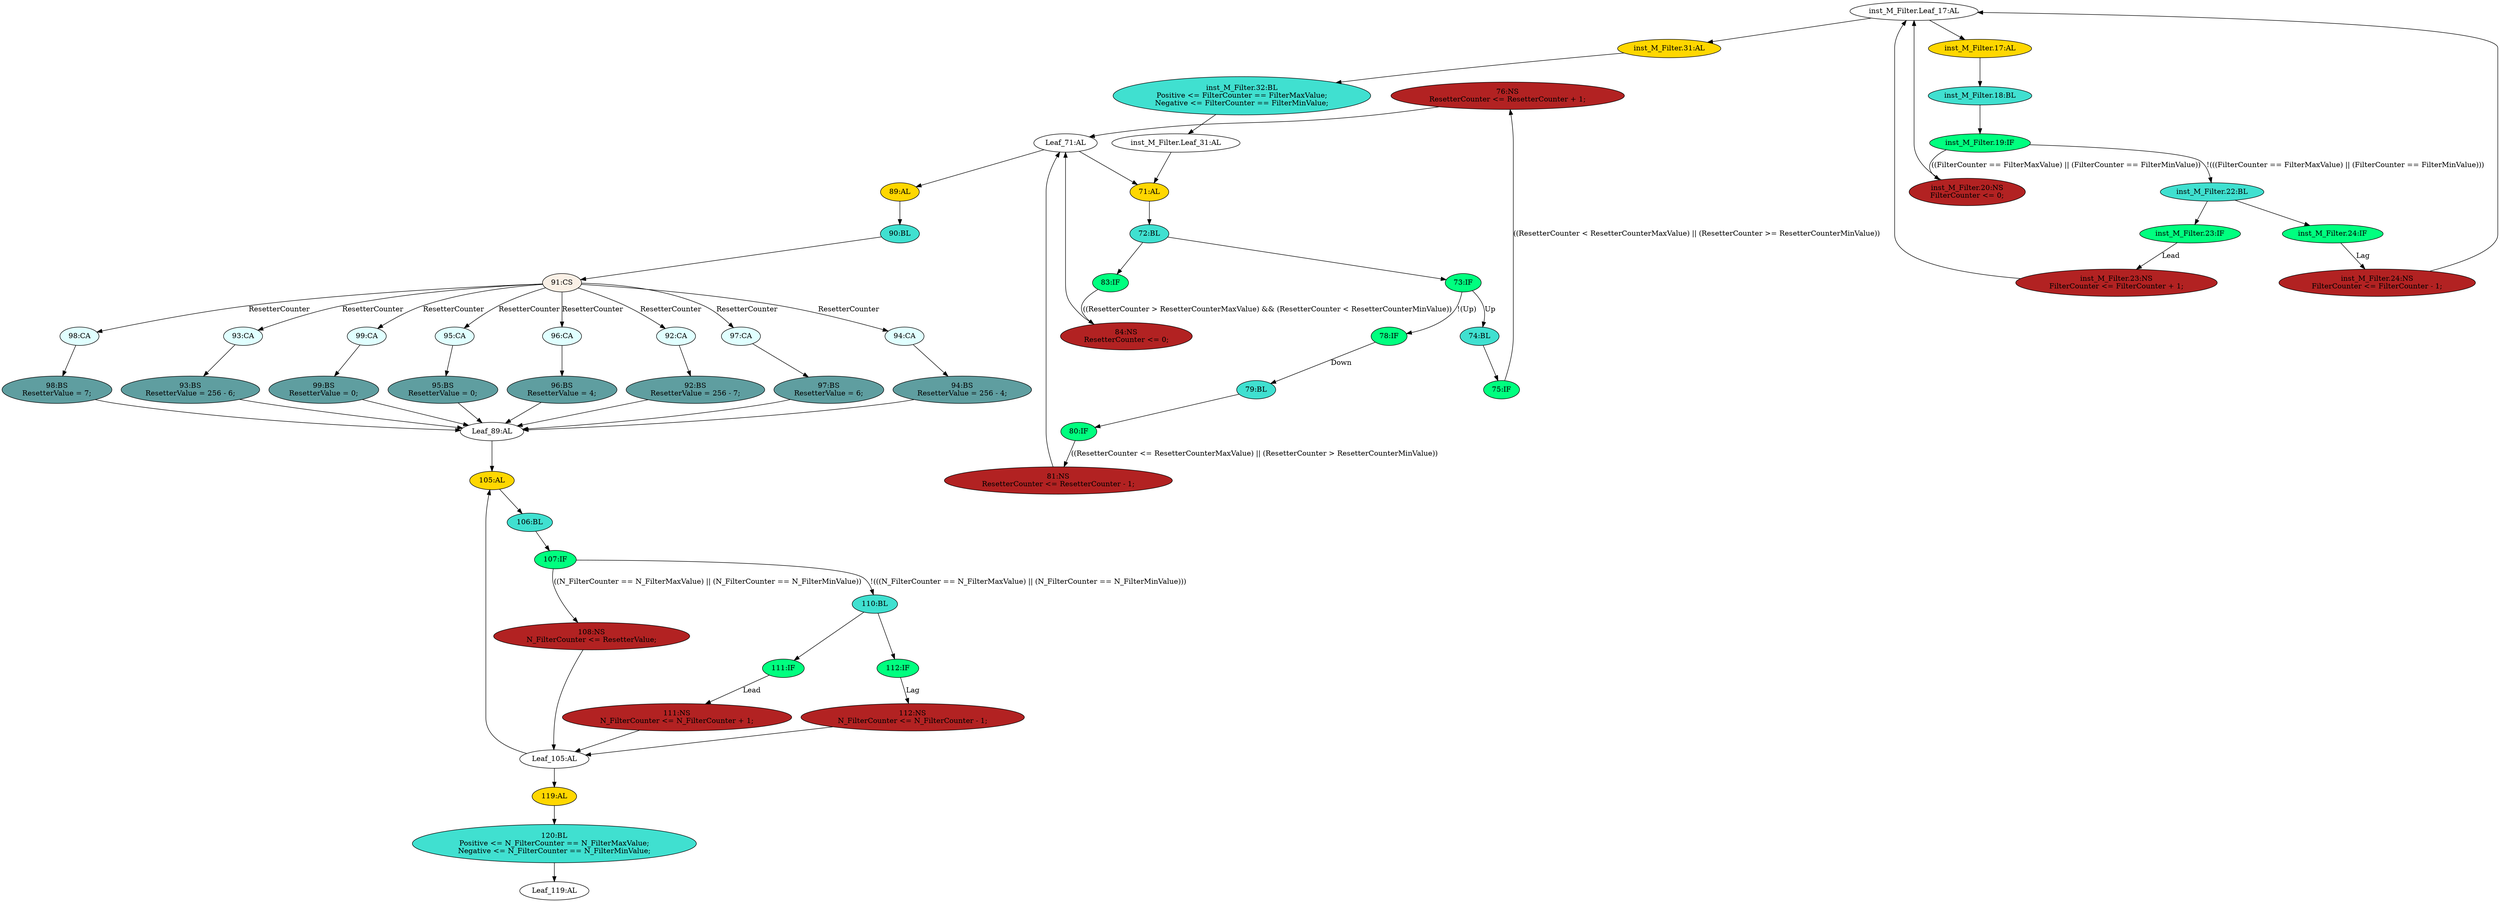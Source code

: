 strict digraph "compose( ,  )" {
	node [label="\N"];
	"76:NS"	 [ast="<pyverilog.vparser.ast.NonblockingSubstitution object at 0x7f531d7e1c50>",
		fillcolor=firebrick,
		label="76:NS
ResetterCounter <= ResetterCounter + 1;",
		statements="[<pyverilog.vparser.ast.NonblockingSubstitution object at 0x7f531d7e1c50>]",
		style=filled,
		typ=NonblockingSubstitution];
	"Leaf_71:AL"	 [def_var="['ResetterCounter']",
		label="Leaf_71:AL"];
	"76:NS" -> "Leaf_71:AL"	 [cond="[]",
		lineno=None];
	"inst_M_Filter.Leaf_17:AL"	 [def_var="['FilterCounter']",
		label="inst_M_Filter.Leaf_17:AL"];
	"inst_M_Filter.31:AL"	 [ast="<pyverilog.vparser.ast.Always object at 0x7f531da8c390>",
		clk_sens=False,
		fillcolor=gold,
		label="inst_M_Filter.31:AL",
		sens="['MainClock']",
		statements="[]",
		style=filled,
		typ=Always,
		use_var="['FilterCounter']"];
	"inst_M_Filter.Leaf_17:AL" -> "inst_M_Filter.31:AL";
	"inst_M_Filter.17:AL"	 [ast="<pyverilog.vparser.ast.Always object at 0x7f531dc190d0>",
		clk_sens=False,
		fillcolor=gold,
		label="inst_M_Filter.17:AL",
		sens="['MainClock']",
		statements="[]",
		style=filled,
		typ=Always,
		use_var="['Lag', 'FilterMaxValue', 'FilterCounter', 'FilterMinValue', 'Lead']"];
	"inst_M_Filter.Leaf_17:AL" -> "inst_M_Filter.17:AL";
	"96:CA"	 [ast="<pyverilog.vparser.ast.Case object at 0x7f531dbbc8d0>",
		fillcolor=lightcyan,
		label="96:CA",
		statements="[]",
		style=filled,
		typ=Case];
	"96:BS"	 [ast="<pyverilog.vparser.ast.BlockingSubstitution object at 0x7f531dbbc9d0>",
		fillcolor=cadetblue,
		label="96:BS
ResetterValue = 4;",
		statements="[<pyverilog.vparser.ast.BlockingSubstitution object at 0x7f531dbbc9d0>]",
		style=filled,
		typ=BlockingSubstitution];
	"96:CA" -> "96:BS"	 [cond="[]",
		lineno=None];
	"inst_M_Filter.32:BL"	 [ast="<pyverilog.vparser.ast.Block object at 0x7f531da8c690>",
		fillcolor=turquoise,
		label="inst_M_Filter.32:BL
Positive <= FilterCounter == FilterMaxValue;
Negative <= FilterCounter == FilterMinValue;",
		statements="[<pyverilog.vparser.ast.NonblockingSubstitution object at 0x7f531da8c710>, <pyverilog.vparser.ast.NonblockingSubstitution object \
at 0x7f531da8ced0>]",
		style=filled,
		typ=Block];
	"inst_M_Filter.Leaf_31:AL"	 [def_var="['Positive', 'Negative']",
		label="inst_M_Filter.Leaf_31:AL"];
	"inst_M_Filter.32:BL" -> "inst_M_Filter.Leaf_31:AL"	 [cond="[]",
		lineno=None];
	"inst_M_Filter.23:NS"	 [ast="<pyverilog.vparser.ast.NonblockingSubstitution object at 0x7f531dc19490>",
		fillcolor=firebrick,
		label="inst_M_Filter.23:NS
FilterCounter <= FilterCounter + 1;",
		statements="[<pyverilog.vparser.ast.NonblockingSubstitution object at 0x7f531dc19490>]",
		style=filled,
		typ=NonblockingSubstitution];
	"inst_M_Filter.23:NS" -> "inst_M_Filter.Leaf_17:AL"	 [cond="[]",
		lineno=None];
	"79:BL"	 [ast="<pyverilog.vparser.ast.Block object at 0x7f531d7e1d10>",
		fillcolor=turquoise,
		label="79:BL",
		statements="[]",
		style=filled,
		typ=Block];
	"80:IF"	 [ast="<pyverilog.vparser.ast.IfStatement object at 0x7f531dbba150>",
		fillcolor=springgreen,
		label="80:IF",
		statements="[]",
		style=filled,
		typ=IfStatement];
	"79:BL" -> "80:IF"	 [cond="[]",
		lineno=None];
	"inst_M_Filter.18:BL"	 [ast="<pyverilog.vparser.ast.Block object at 0x7f531dbeba50>",
		fillcolor=turquoise,
		label="inst_M_Filter.18:BL",
		statements="[]",
		style=filled,
		typ=Block];
	"inst_M_Filter.19:IF"	 [ast="<pyverilog.vparser.ast.IfStatement object at 0x7f531df22c50>",
		fillcolor=springgreen,
		label="inst_M_Filter.19:IF",
		statements="[]",
		style=filled,
		typ=IfStatement];
	"inst_M_Filter.18:BL" -> "inst_M_Filter.19:IF"	 [cond="[]",
		lineno=None];
	"99:BS"	 [ast="<pyverilog.vparser.ast.BlockingSubstitution object at 0x7f531dbbe090>",
		fillcolor=cadetblue,
		label="99:BS
ResetterValue = 0;",
		statements="[<pyverilog.vparser.ast.BlockingSubstitution object at 0x7f531dbbe090>]",
		style=filled,
		typ=BlockingSubstitution];
	"Leaf_89:AL"	 [def_var="['ResetterValue']",
		label="Leaf_89:AL"];
	"99:BS" -> "Leaf_89:AL"	 [cond="[]",
		lineno=None];
	"inst_M_Filter.24:IF"	 [ast="<pyverilog.vparser.ast.IfStatement object at 0x7f531da8c810>",
		fillcolor=springgreen,
		label="inst_M_Filter.24:IF",
		statements="[]",
		style=filled,
		typ=IfStatement];
	"inst_M_Filter.24:NS"	 [ast="<pyverilog.vparser.ast.NonblockingSubstitution object at 0x7f531da8c9d0>",
		fillcolor=firebrick,
		label="inst_M_Filter.24:NS
FilterCounter <= FilterCounter - 1;",
		statements="[<pyverilog.vparser.ast.NonblockingSubstitution object at 0x7f531da8c9d0>]",
		style=filled,
		typ=NonblockingSubstitution];
	"inst_M_Filter.24:IF" -> "inst_M_Filter.24:NS"	 [cond="['Lag']",
		label=Lag,
		lineno=24];
	"95:BS"	 [ast="<pyverilog.vparser.ast.BlockingSubstitution object at 0x7f531dbbc790>",
		fillcolor=cadetblue,
		label="95:BS
ResetterValue = 0;",
		statements="[<pyverilog.vparser.ast.BlockingSubstitution object at 0x7f531dbbc790>]",
		style=filled,
		typ=BlockingSubstitution];
	"95:BS" -> "Leaf_89:AL"	 [cond="[]",
		lineno=None];
	"94:BS"	 [ast="<pyverilog.vparser.ast.BlockingSubstitution object at 0x7f531dbbc550>",
		fillcolor=cadetblue,
		label="94:BS
ResetterValue = 256 - 4;",
		statements="[<pyverilog.vparser.ast.BlockingSubstitution object at 0x7f531dbbc550>]",
		style=filled,
		typ=BlockingSubstitution];
	"94:BS" -> "Leaf_89:AL"	 [cond="[]",
		lineno=None];
	"92:CA"	 [ast="<pyverilog.vparser.ast.Case object at 0x7f531dbbad10>",
		fillcolor=lightcyan,
		label="92:CA",
		statements="[]",
		style=filled,
		typ=Case];
	"92:BS"	 [ast="<pyverilog.vparser.ast.BlockingSubstitution object at 0x7f531dbbae90>",
		fillcolor=cadetblue,
		label="92:BS
ResetterValue = 256 - 7;",
		statements="[<pyverilog.vparser.ast.BlockingSubstitution object at 0x7f531dbbae90>]",
		style=filled,
		typ=BlockingSubstitution];
	"92:CA" -> "92:BS"	 [cond="[]",
		lineno=None];
	"inst_M_Filter.20:NS"	 [ast="<pyverilog.vparser.ast.NonblockingSubstitution object at 0x7f531f966c50>",
		fillcolor=firebrick,
		label="inst_M_Filter.20:NS
FilterCounter <= 0;",
		statements="[<pyverilog.vparser.ast.NonblockingSubstitution object at 0x7f531f966c50>]",
		style=filled,
		typ=NonblockingSubstitution];
	"inst_M_Filter.20:NS" -> "inst_M_Filter.Leaf_17:AL"	 [cond="[]",
		lineno=None];
	"90:BL"	 [ast="<pyverilog.vparser.ast.Block object at 0x7f531dbbab50>",
		fillcolor=turquoise,
		label="90:BL",
		statements="[]",
		style=filled,
		typ=Block];
	"91:CS"	 [ast="<pyverilog.vparser.ast.CaseStatement object at 0x7f531dbbced0>",
		fillcolor=linen,
		label="91:CS",
		statements="[]",
		style=filled,
		typ=CaseStatement];
	"90:BL" -> "91:CS"	 [cond="[]",
		lineno=None];
	"112:NS"	 [ast="<pyverilog.vparser.ast.NonblockingSubstitution object at 0x7f531dbbed90>",
		fillcolor=firebrick,
		label="112:NS
N_FilterCounter <= N_FilterCounter - 1;",
		statements="[<pyverilog.vparser.ast.NonblockingSubstitution object at 0x7f531dbbed90>]",
		style=filled,
		typ=NonblockingSubstitution];
	"Leaf_105:AL"	 [def_var="['N_FilterCounter']",
		label="Leaf_105:AL"];
	"112:NS" -> "Leaf_105:AL"	 [cond="[]",
		lineno=None];
	"74:BL"	 [ast="<pyverilog.vparser.ast.Block object at 0x7f531d7e1590>",
		fillcolor=turquoise,
		label="74:BL",
		statements="[]",
		style=filled,
		typ=Block];
	"75:IF"	 [ast="<pyverilog.vparser.ast.IfStatement object at 0x7f531d7e1a50>",
		fillcolor=springgreen,
		label="75:IF",
		statements="[]",
		style=filled,
		typ=IfStatement];
	"74:BL" -> "75:IF"	 [cond="[]",
		lineno=None];
	"75:IF" -> "76:NS"	 [cond="['ResetterCounter', 'ResetterCounterMaxValue', 'ResetterCounter', 'ResetterCounterMinValue']",
		label="((ResetterCounter < ResetterCounterMaxValue) || (ResetterCounter >= ResetterCounterMinValue))",
		lineno=75];
	"89:AL"	 [ast="<pyverilog.vparser.ast.Always object at 0x7f531dbbaad0>",
		clk_sens=False,
		fillcolor=gold,
		label="89:AL",
		sens="[]",
		statements="[]",
		style=filled,
		typ=Always,
		use_var="['ResetterCounter']"];
	"89:AL" -> "90:BL"	 [cond="[]",
		lineno=None];
	"Leaf_71:AL" -> "89:AL";
	"71:AL"	 [ast="<pyverilog.vparser.ast.Always object at 0x7f531d7e15d0>",
		clk_sens=False,
		fillcolor=gold,
		label="71:AL",
		sens="['MainClock']",
		statements="[]",
		style=filled,
		typ=Always,
		use_var="['ResetterCounterMaxValue', 'ResetterCounter', 'ResetterCounterMinValue', 'Down', 'Up']"];
	"Leaf_71:AL" -> "71:AL";
	"84:NS"	 [ast="<pyverilog.vparser.ast.NonblockingSubstitution object at 0x7f531dbba710>",
		fillcolor=firebrick,
		label="84:NS
ResetterCounter <= 0;",
		statements="[<pyverilog.vparser.ast.NonblockingSubstitution object at 0x7f531dbba710>]",
		style=filled,
		typ=NonblockingSubstitution];
	"84:NS" -> "Leaf_71:AL"	 [cond="[]",
		lineno=None];
	"111:IF"	 [ast="<pyverilog.vparser.ast.IfStatement object at 0x7f531dbbe8d0>",
		fillcolor=springgreen,
		label="111:IF",
		statements="[]",
		style=filled,
		typ=IfStatement];
	"111:NS"	 [ast="<pyverilog.vparser.ast.NonblockingSubstitution object at 0x7f531dbbea90>",
		fillcolor=firebrick,
		label="111:NS
N_FilterCounter <= N_FilterCounter + 1;",
		statements="[<pyverilog.vparser.ast.NonblockingSubstitution object at 0x7f531dbbea90>]",
		style=filled,
		typ=NonblockingSubstitution];
	"111:IF" -> "111:NS"	 [cond="['Lead']",
		label=Lead,
		lineno=111];
	"81:NS"	 [ast="<pyverilog.vparser.ast.NonblockingSubstitution object at 0x7f531dbba350>",
		fillcolor=firebrick,
		label="81:NS
ResetterCounter <= ResetterCounter - 1;",
		statements="[<pyverilog.vparser.ast.NonblockingSubstitution object at 0x7f531dbba350>]",
		style=filled,
		typ=NonblockingSubstitution];
	"80:IF" -> "81:NS"	 [cond="['ResetterCounter', 'ResetterCounterMaxValue', 'ResetterCounter', 'ResetterCounterMinValue']",
		label="((ResetterCounter <= ResetterCounterMaxValue) || (ResetterCounter > ResetterCounterMinValue))",
		lineno=80];
	"97:CA"	 [ast="<pyverilog.vparser.ast.Case object at 0x7f531dbbcb10>",
		fillcolor=lightcyan,
		label="97:CA",
		statements="[]",
		style=filled,
		typ=Case];
	"97:BS"	 [ast="<pyverilog.vparser.ast.BlockingSubstitution object at 0x7f531dbbcc10>",
		fillcolor=cadetblue,
		label="97:BS
ResetterValue = 6;",
		statements="[<pyverilog.vparser.ast.BlockingSubstitution object at 0x7f531dbbcc10>]",
		style=filled,
		typ=BlockingSubstitution];
	"97:CA" -> "97:BS"	 [cond="[]",
		lineno=None];
	"94:CA"	 [ast="<pyverilog.vparser.ast.Case object at 0x7f531dbbc3d0>",
		fillcolor=lightcyan,
		label="94:CA",
		statements="[]",
		style=filled,
		typ=Case];
	"94:CA" -> "94:BS"	 [cond="[]",
		lineno=None];
	"105:AL"	 [ast="<pyverilog.vparser.ast.Always object at 0x7f531dbbe210>",
		clk_sens=False,
		fillcolor=gold,
		label="105:AL",
		sens="['MainClock']",
		statements="[]",
		style=filled,
		typ=Always,
		use_var="['Lead', 'N_FilterMaxValue', 'Lag', 'ResetterValue', 'N_FilterMinValue', 'N_FilterCounter']"];
	"106:BL"	 [ast="<pyverilog.vparser.ast.Block object at 0x7f531dbbe290>",
		fillcolor=turquoise,
		label="106:BL",
		statements="[]",
		style=filled,
		typ=Block];
	"105:AL" -> "106:BL"	 [cond="[]",
		lineno=None];
	"inst_M_Filter.23:IF"	 [ast="<pyverilog.vparser.ast.IfStatement object at 0x7f531dc09290>",
		fillcolor=springgreen,
		label="inst_M_Filter.23:IF",
		statements="[]",
		style=filled,
		typ=IfStatement];
	"inst_M_Filter.23:IF" -> "inst_M_Filter.23:NS"	 [cond="['Lead']",
		label=Lead,
		lineno=23];
	"inst_M_Filter.31:AL" -> "inst_M_Filter.32:BL"	 [cond="[]",
		lineno=None];
	"72:BL"	 [ast="<pyverilog.vparser.ast.Block object at 0x7f531d7e16d0>",
		fillcolor=turquoise,
		label="72:BL",
		statements="[]",
		style=filled,
		typ=Block];
	"73:IF"	 [ast="<pyverilog.vparser.ast.IfStatement object at 0x7f531d7e1cd0>",
		fillcolor=springgreen,
		label="73:IF",
		statements="[]",
		style=filled,
		typ=IfStatement];
	"72:BL" -> "73:IF"	 [cond="[]",
		lineno=None];
	"83:IF"	 [ast="<pyverilog.vparser.ast.IfStatement object at 0x7f531dbba5d0>",
		fillcolor=springgreen,
		label="83:IF",
		statements="[]",
		style=filled,
		typ=IfStatement];
	"72:BL" -> "83:IF"	 [cond="[]",
		lineno=None];
	"inst_M_Filter.24:NS" -> "inst_M_Filter.Leaf_17:AL"	 [cond="[]",
		lineno=None];
	"93:CA"	 [ast="<pyverilog.vparser.ast.Case object at 0x7f531dbbc0d0>",
		fillcolor=lightcyan,
		label="93:CA",
		statements="[]",
		style=filled,
		typ=Case];
	"93:BS"	 [ast="<pyverilog.vparser.ast.BlockingSubstitution object at 0x7f531dbbc250>",
		fillcolor=cadetblue,
		label="93:BS
ResetterValue = 256 - 6;",
		statements="[<pyverilog.vparser.ast.BlockingSubstitution object at 0x7f531dbbc250>]",
		style=filled,
		typ=BlockingSubstitution];
	"93:CA" -> "93:BS"	 [cond="[]",
		lineno=None];
	"Leaf_105:AL" -> "105:AL";
	"119:AL"	 [ast="<pyverilog.vparser.ast.Always object at 0x7f531dbbef50>",
		clk_sens=False,
		fillcolor=gold,
		label="119:AL",
		sens="['MainClock']",
		statements="[]",
		style=filled,
		typ=Always,
		use_var="['N_FilterCounter']"];
	"Leaf_105:AL" -> "119:AL";
	"81:NS" -> "Leaf_71:AL"	 [cond="[]",
		lineno=None];
	"91:CS" -> "96:CA"	 [cond="['ResetterCounter']",
		label=ResetterCounter,
		lineno=91];
	"91:CS" -> "92:CA"	 [cond="['ResetterCounter']",
		label=ResetterCounter,
		lineno=91];
	"91:CS" -> "97:CA"	 [cond="['ResetterCounter']",
		label=ResetterCounter,
		lineno=91];
	"91:CS" -> "94:CA"	 [cond="['ResetterCounter']",
		label=ResetterCounter,
		lineno=91];
	"91:CS" -> "93:CA"	 [cond="['ResetterCounter']",
		label=ResetterCounter,
		lineno=91];
	"98:CA"	 [ast="<pyverilog.vparser.ast.Case object at 0x7f531dbbcd50>",
		fillcolor=lightcyan,
		label="98:CA",
		statements="[]",
		style=filled,
		typ=Case];
	"91:CS" -> "98:CA"	 [cond="['ResetterCounter']",
		label=ResetterCounter,
		lineno=91];
	"95:CA"	 [ast="<pyverilog.vparser.ast.Case object at 0x7f531dbbc690>",
		fillcolor=lightcyan,
		label="95:CA",
		statements="[]",
		style=filled,
		typ=Case];
	"91:CS" -> "95:CA"	 [cond="['ResetterCounter']",
		label=ResetterCounter,
		lineno=91];
	"99:CA"	 [ast="<pyverilog.vparser.ast.Case object at 0x7f531dbbcf50>",
		fillcolor=lightcyan,
		label="99:CA",
		statements="[]",
		style=filled,
		typ=Case];
	"91:CS" -> "99:CA"	 [cond="['ResetterCounter']",
		label=ResetterCounter,
		lineno=91];
	"111:NS" -> "Leaf_105:AL"	 [cond="[]",
		lineno=None];
	"97:BS" -> "Leaf_89:AL"	 [cond="[]",
		lineno=None];
	"112:IF"	 [ast="<pyverilog.vparser.ast.IfStatement object at 0x7f531dbbebd0>",
		fillcolor=springgreen,
		label="112:IF",
		statements="[]",
		style=filled,
		typ=IfStatement];
	"112:IF" -> "112:NS"	 [cond="['Lag']",
		label=Lag,
		lineno=112];
	"120:BL"	 [ast="<pyverilog.vparser.ast.Block object at 0x7f531d76e1d0>",
		fillcolor=turquoise,
		label="120:BL
Positive <= N_FilterCounter == N_FilterMaxValue;
Negative <= N_FilterCounter == N_FilterMinValue;",
		statements="[<pyverilog.vparser.ast.NonblockingSubstitution object at 0x7f531d76e150>, <pyverilog.vparser.ast.NonblockingSubstitution object \
at 0x7f531d76e390>]",
		style=filled,
		typ=Block];
	"119:AL" -> "120:BL"	 [cond="[]",
		lineno=None];
	"73:IF" -> "74:BL"	 [cond="['Up']",
		label=Up,
		lineno=73];
	"78:IF"	 [ast="<pyverilog.vparser.ast.IfStatement object at 0x7f531d7e1d50>",
		fillcolor=springgreen,
		label="78:IF",
		statements="[]",
		style=filled,
		typ=IfStatement];
	"73:IF" -> "78:IF"	 [cond="['Up']",
		label="!(Up)",
		lineno=73];
	"inst_M_Filter.17:AL" -> "inst_M_Filter.18:BL"	 [cond="[]",
		lineno=None];
	"inst_M_Filter.Leaf_31:AL" -> "71:AL";
	"108:NS"	 [ast="<pyverilog.vparser.ast.NonblockingSubstitution object at 0x7f531dbbe6d0>",
		fillcolor=firebrick,
		label="108:NS
N_FilterCounter <= ResetterValue;",
		statements="[<pyverilog.vparser.ast.NonblockingSubstitution object at 0x7f531dbbe6d0>]",
		style=filled,
		typ=NonblockingSubstitution];
	"108:NS" -> "Leaf_105:AL"	 [cond="[]",
		lineno=None];
	"Leaf_119:AL"	 [def_var="['Positive', 'Negative']",
		label="Leaf_119:AL"];
	"120:BL" -> "Leaf_119:AL"	 [cond="[]",
		lineno=None];
	"107:IF"	 [ast="<pyverilog.vparser.ast.IfStatement object at 0x7f531dbbe710>",
		fillcolor=springgreen,
		label="107:IF",
		statements="[]",
		style=filled,
		typ=IfStatement];
	"106:BL" -> "107:IF"	 [cond="[]",
		lineno=None];
	"71:AL" -> "72:BL"	 [cond="[]",
		lineno=None];
	"110:BL"	 [ast="<pyverilog.vparser.ast.Block object at 0x7f531dbbeb10>",
		fillcolor=turquoise,
		label="110:BL",
		statements="[]",
		style=filled,
		typ=Block];
	"110:BL" -> "111:IF"	 [cond="[]",
		lineno=None];
	"110:BL" -> "112:IF"	 [cond="[]",
		lineno=None];
	"98:BS"	 [ast="<pyverilog.vparser.ast.BlockingSubstitution object at 0x7f531dbbce50>",
		fillcolor=cadetblue,
		label="98:BS
ResetterValue = 7;",
		statements="[<pyverilog.vparser.ast.BlockingSubstitution object at 0x7f531dbbce50>]",
		style=filled,
		typ=BlockingSubstitution];
	"98:BS" -> "Leaf_89:AL"	 [cond="[]",
		lineno=None];
	"inst_M_Filter.22:BL"	 [ast="<pyverilog.vparser.ast.Block object at 0x7f5320016890>",
		fillcolor=turquoise,
		label="inst_M_Filter.22:BL",
		statements="[]",
		style=filled,
		typ=Block];
	"inst_M_Filter.22:BL" -> "inst_M_Filter.24:IF"	 [cond="[]",
		lineno=None];
	"inst_M_Filter.22:BL" -> "inst_M_Filter.23:IF"	 [cond="[]",
		lineno=None];
	"Leaf_89:AL" -> "105:AL";
	"inst_M_Filter.19:IF" -> "inst_M_Filter.20:NS"	 [cond="['FilterCounter', 'FilterMaxValue', 'FilterCounter', 'FilterMinValue']",
		label="((FilterCounter == FilterMaxValue) || (FilterCounter == FilterMinValue))",
		lineno=19];
	"inst_M_Filter.19:IF" -> "inst_M_Filter.22:BL"	 [cond="['FilterCounter', 'FilterMaxValue', 'FilterCounter', 'FilterMinValue']",
		label="!(((FilterCounter == FilterMaxValue) || (FilterCounter == FilterMinValue)))",
		lineno=19];
	"96:BS" -> "Leaf_89:AL"	 [cond="[]",
		lineno=None];
	"98:CA" -> "98:BS"	 [cond="[]",
		lineno=None];
	"83:IF" -> "84:NS"	 [cond="['ResetterCounter', 'ResetterCounterMaxValue', 'ResetterCounter', 'ResetterCounterMinValue']",
		label="((ResetterCounter > ResetterCounterMaxValue) && (ResetterCounter < ResetterCounterMinValue))",
		lineno=83];
	"92:BS" -> "Leaf_89:AL"	 [cond="[]",
		lineno=None];
	"95:CA" -> "95:BS"	 [cond="[]",
		lineno=None];
	"99:CA" -> "99:BS"	 [cond="[]",
		lineno=None];
	"78:IF" -> "79:BL"	 [cond="['Down']",
		label=Down,
		lineno=78];
	"107:IF" -> "108:NS"	 [cond="['N_FilterCounter', 'N_FilterMaxValue', 'N_FilterCounter', 'N_FilterMinValue']",
		label="((N_FilterCounter == N_FilterMaxValue) || (N_FilterCounter == N_FilterMinValue))",
		lineno=107];
	"107:IF" -> "110:BL"	 [cond="['N_FilterCounter', 'N_FilterMaxValue', 'N_FilterCounter', 'N_FilterMinValue']",
		label="!(((N_FilterCounter == N_FilterMaxValue) || (N_FilterCounter == N_FilterMinValue)))",
		lineno=107];
	"93:BS" -> "Leaf_89:AL"	 [cond="[]",
		lineno=None];
}
